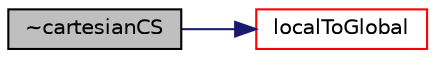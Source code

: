 digraph "~cartesianCS"
{
  bgcolor="transparent";
  edge [fontname="Helvetica",fontsize="10",labelfontname="Helvetica",labelfontsize="10"];
  node [fontname="Helvetica",fontsize="10",shape=record];
  rankdir="LR";
  Node1 [label="~cartesianCS",height=0.2,width=0.4,color="black", fillcolor="grey75", style="filled", fontcolor="black"];
  Node1 -> Node2 [color="midnightblue",fontsize="10",style="solid",fontname="Helvetica"];
  Node2 [label="localToGlobal",height=0.2,width=0.4,color="red",URL="$a00202.html#ae159e2e4da0fb1ca41bb7becb4cc3e3b",tooltip="Convert from local coordinate system to the global Cartesian system. "];
}
